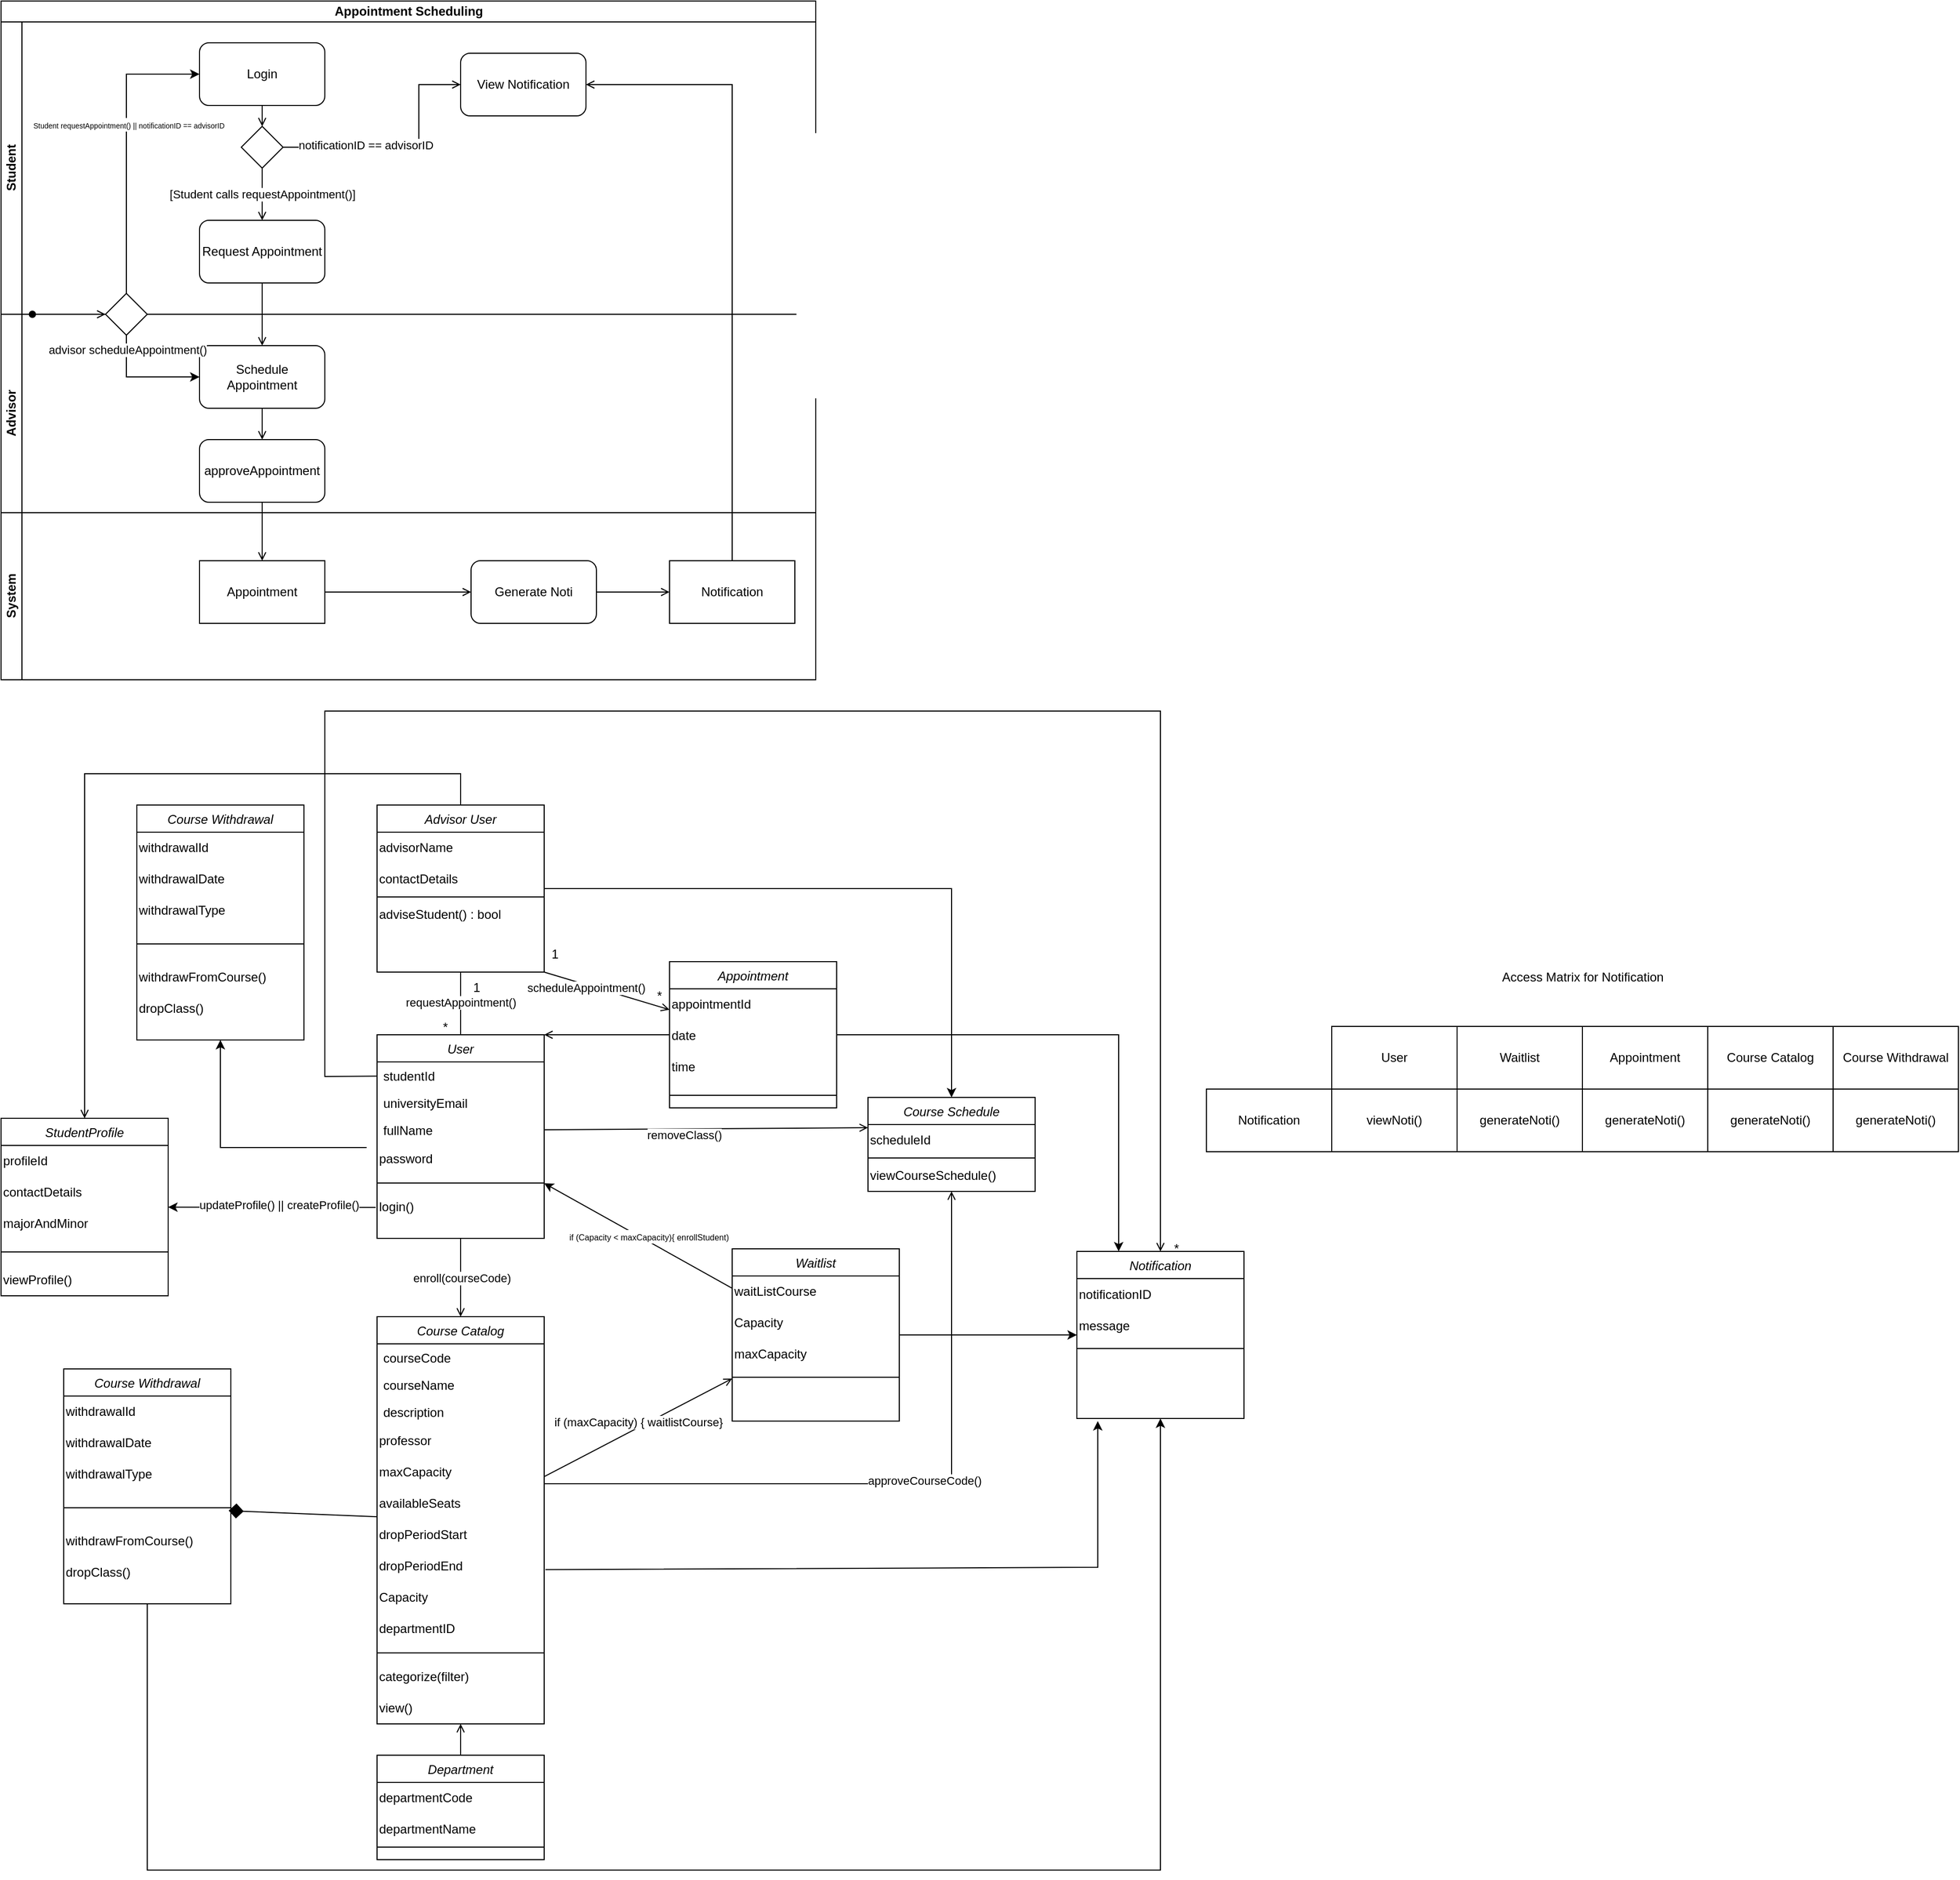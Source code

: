 <mxfile version="22.0.3" type="github">
  <diagram id="C5RBs43oDa-KdzZeNtuy" name="Page-1">
    <mxGraphModel dx="2867" dy="2531" grid="1" gridSize="10" guides="1" tooltips="1" connect="1" arrows="1" fold="1" page="1" pageScale="1" pageWidth="827" pageHeight="1169" math="0" shadow="0">
      <root>
        <mxCell id="WIyWlLk6GJQsqaUBKTNV-0" />
        <mxCell id="WIyWlLk6GJQsqaUBKTNV-1" parent="WIyWlLk6GJQsqaUBKTNV-0" />
        <mxCell id="_iBIzwe4cGZ4-WOvdbni-287" value="Notification" style="whiteSpace=wrap;html=1;" vertex="1" parent="WIyWlLk6GJQsqaUBKTNV-1">
          <mxGeometry x="414" y="-78" width="120" height="60" as="geometry" />
        </mxCell>
        <mxCell id="_iBIzwe4cGZ4-WOvdbni-288" value="User" style="whiteSpace=wrap;html=1;" vertex="1" parent="WIyWlLk6GJQsqaUBKTNV-1">
          <mxGeometry x="534" y="-138" width="120" height="60" as="geometry" />
        </mxCell>
        <mxCell id="_iBIzwe4cGZ4-WOvdbni-292" value="viewNoti()" style="whiteSpace=wrap;html=1;" vertex="1" parent="WIyWlLk6GJQsqaUBKTNV-1">
          <mxGeometry x="534" y="-78" width="120" height="60" as="geometry" />
        </mxCell>
        <mxCell id="_iBIzwe4cGZ4-WOvdbni-293" value="Waitlist" style="whiteSpace=wrap;html=1;" vertex="1" parent="WIyWlLk6GJQsqaUBKTNV-1">
          <mxGeometry x="654" y="-138" width="120" height="60" as="geometry" />
        </mxCell>
        <mxCell id="_iBIzwe4cGZ4-WOvdbni-294" value="generateNoti()" style="whiteSpace=wrap;html=1;" vertex="1" parent="WIyWlLk6GJQsqaUBKTNV-1">
          <mxGeometry x="654" y="-78" width="120" height="60" as="geometry" />
        </mxCell>
        <mxCell id="_iBIzwe4cGZ4-WOvdbni-295" value="Appointment" style="whiteSpace=wrap;html=1;" vertex="1" parent="WIyWlLk6GJQsqaUBKTNV-1">
          <mxGeometry x="774" y="-138" width="120" height="60" as="geometry" />
        </mxCell>
        <mxCell id="_iBIzwe4cGZ4-WOvdbni-296" value="generateNoti()" style="whiteSpace=wrap;html=1;" vertex="1" parent="WIyWlLk6GJQsqaUBKTNV-1">
          <mxGeometry x="774" y="-78" width="120" height="60" as="geometry" />
        </mxCell>
        <mxCell id="_iBIzwe4cGZ4-WOvdbni-297" value="Course Catalog" style="whiteSpace=wrap;html=1;" vertex="1" parent="WIyWlLk6GJQsqaUBKTNV-1">
          <mxGeometry x="894" y="-138" width="120" height="60" as="geometry" />
        </mxCell>
        <mxCell id="_iBIzwe4cGZ4-WOvdbni-298" value="generateNoti()" style="whiteSpace=wrap;html=1;" vertex="1" parent="WIyWlLk6GJQsqaUBKTNV-1">
          <mxGeometry x="894" y="-78" width="120" height="60" as="geometry" />
        </mxCell>
        <mxCell id="_iBIzwe4cGZ4-WOvdbni-305" value="Course Withdrawal" style="whiteSpace=wrap;html=1;" vertex="1" parent="WIyWlLk6GJQsqaUBKTNV-1">
          <mxGeometry x="1014" y="-138" width="120" height="60" as="geometry" />
        </mxCell>
        <mxCell id="_iBIzwe4cGZ4-WOvdbni-306" value="generateNoti()" style="whiteSpace=wrap;html=1;" vertex="1" parent="WIyWlLk6GJQsqaUBKTNV-1">
          <mxGeometry x="1014" y="-78" width="120" height="60" as="geometry" />
        </mxCell>
        <mxCell id="_iBIzwe4cGZ4-WOvdbni-309" value="Access Matrix for Notification" style="text;html=1;align=center;verticalAlign=middle;resizable=0;points=[];autosize=1;strokeColor=none;fillColor=none;" vertex="1" parent="WIyWlLk6GJQsqaUBKTNV-1">
          <mxGeometry x="684" y="-200" width="180" height="30" as="geometry" />
        </mxCell>
        <mxCell id="_iBIzwe4cGZ4-WOvdbni-310" value="Appointment Scheduling" style="swimlane;childLayout=stackLayout;resizeParent=1;resizeParentMax=0;horizontal=1;startSize=20;horizontalStack=0;html=1;" vertex="1" parent="WIyWlLk6GJQsqaUBKTNV-1">
          <mxGeometry x="-740" y="-1120" width="780" height="650" as="geometry" />
        </mxCell>
        <mxCell id="_iBIzwe4cGZ4-WOvdbni-322" value="" style="endArrow=open;html=1;rounded=0;endFill=0;" edge="1" parent="_iBIzwe4cGZ4-WOvdbni-310" source="_iBIzwe4cGZ4-WOvdbni-315" target="_iBIzwe4cGZ4-WOvdbni-321">
          <mxGeometry width="50" height="50" relative="1" as="geometry">
            <mxPoint x="250" y="250" as="sourcePoint" />
            <mxPoint x="370" y="90" as="targetPoint" />
          </mxGeometry>
        </mxCell>
        <mxCell id="_iBIzwe4cGZ4-WOvdbni-330" value="" style="endArrow=open;html=1;rounded=0;endFill=0;" edge="1" parent="_iBIzwe4cGZ4-WOvdbni-310" source="_iBIzwe4cGZ4-WOvdbni-328" target="_iBIzwe4cGZ4-WOvdbni-329">
          <mxGeometry width="50" height="50" relative="1" as="geometry">
            <mxPoint x="340" y="110" as="sourcePoint" />
            <mxPoint x="700" y="70" as="targetPoint" />
            <Array as="points">
              <mxPoint x="700" y="80" />
            </Array>
          </mxGeometry>
        </mxCell>
        <mxCell id="_iBIzwe4cGZ4-WOvdbni-311" value="Student" style="swimlane;startSize=20;horizontal=0;html=1;" vertex="1" parent="_iBIzwe4cGZ4-WOvdbni-310">
          <mxGeometry y="20" width="780" height="280" as="geometry" />
        </mxCell>
        <mxCell id="_iBIzwe4cGZ4-WOvdbni-315" value="Request Appointment" style="rounded=1;whiteSpace=wrap;html=1;" vertex="1" parent="_iBIzwe4cGZ4-WOvdbni-311">
          <mxGeometry x="190" y="190" width="120" height="60" as="geometry" />
        </mxCell>
        <mxCell id="_iBIzwe4cGZ4-WOvdbni-320" value="Login" style="rounded=1;whiteSpace=wrap;html=1;" vertex="1" parent="_iBIzwe4cGZ4-WOvdbni-311">
          <mxGeometry x="190" y="20" width="120" height="60" as="geometry" />
        </mxCell>
        <mxCell id="_iBIzwe4cGZ4-WOvdbni-318" value="" style="endArrow=open;html=1;rounded=0;endFill=0;" edge="1" parent="_iBIzwe4cGZ4-WOvdbni-311" source="_iBIzwe4cGZ4-WOvdbni-320">
          <mxGeometry width="50" height="50" relative="1" as="geometry">
            <mxPoint x="540" y="340" as="sourcePoint" />
            <mxPoint x="250" y="100" as="targetPoint" />
          </mxGeometry>
        </mxCell>
        <mxCell id="_iBIzwe4cGZ4-WOvdbni-329" value="View Notification" style="rounded=1;whiteSpace=wrap;html=1;" vertex="1" parent="_iBIzwe4cGZ4-WOvdbni-311">
          <mxGeometry x="440" y="30" width="120" height="60" as="geometry" />
        </mxCell>
        <mxCell id="_iBIzwe4cGZ4-WOvdbni-332" value="" style="rhombus;whiteSpace=wrap;html=1;" vertex="1" parent="_iBIzwe4cGZ4-WOvdbni-311">
          <mxGeometry x="230" y="100" width="40" height="40" as="geometry" />
        </mxCell>
        <mxCell id="_iBIzwe4cGZ4-WOvdbni-333" value="[Student calls requestAppointment()]" style="endArrow=open;html=1;rounded=0;exitX=0.5;exitY=1;exitDx=0;exitDy=0;endFill=0;" edge="1" parent="_iBIzwe4cGZ4-WOvdbni-311" source="_iBIzwe4cGZ4-WOvdbni-332" target="_iBIzwe4cGZ4-WOvdbni-315">
          <mxGeometry width="50" height="50" relative="1" as="geometry">
            <mxPoint x="350" y="100" as="sourcePoint" />
            <mxPoint x="400" y="100" as="targetPoint" />
            <mxPoint as="offset" />
          </mxGeometry>
        </mxCell>
        <mxCell id="_iBIzwe4cGZ4-WOvdbni-334" value="" style="endArrow=open;html=1;rounded=0;exitX=1;exitY=0.5;exitDx=0;exitDy=0;endFill=0;" edge="1" parent="_iBIzwe4cGZ4-WOvdbni-311" source="_iBIzwe4cGZ4-WOvdbni-332" target="_iBIzwe4cGZ4-WOvdbni-329">
          <mxGeometry width="50" height="50" relative="1" as="geometry">
            <mxPoint x="360" y="110" as="sourcePoint" />
            <mxPoint x="400" y="50" as="targetPoint" />
            <Array as="points">
              <mxPoint x="400" y="120" />
              <mxPoint x="400" y="60" />
            </Array>
          </mxGeometry>
        </mxCell>
        <mxCell id="_iBIzwe4cGZ4-WOvdbni-335" value="notificationID == advisorID" style="edgeLabel;html=1;align=center;verticalAlign=middle;resizable=0;points=[];" vertex="1" connectable="0" parent="_iBIzwe4cGZ4-WOvdbni-334">
          <mxGeometry x="-0.315" y="2" relative="1" as="geometry">
            <mxPoint as="offset" />
          </mxGeometry>
        </mxCell>
        <mxCell id="_iBIzwe4cGZ4-WOvdbni-312" value="Advisor" style="swimlane;startSize=20;horizontal=0;html=1;" vertex="1" parent="_iBIzwe4cGZ4-WOvdbni-310">
          <mxGeometry y="300" width="780" height="190" as="geometry" />
        </mxCell>
        <mxCell id="_iBIzwe4cGZ4-WOvdbni-321" value="Schedule Appointment" style="rounded=1;whiteSpace=wrap;html=1;" vertex="1" parent="_iBIzwe4cGZ4-WOvdbni-312">
          <mxGeometry x="190" y="30" width="120" height="60" as="geometry" />
        </mxCell>
        <mxCell id="_iBIzwe4cGZ4-WOvdbni-314" value="" style="endArrow=open;html=1;rounded=0;startArrow=oval;startFill=1;endFill=0;" edge="1" parent="_iBIzwe4cGZ4-WOvdbni-312">
          <mxGeometry width="50" height="50" relative="1" as="geometry">
            <mxPoint x="30" as="sourcePoint" />
            <mxPoint x="100" as="targetPoint" />
          </mxGeometry>
        </mxCell>
        <mxCell id="_iBIzwe4cGZ4-WOvdbni-452" value="" style="rhombus;whiteSpace=wrap;html=1;" vertex="1" parent="_iBIzwe4cGZ4-WOvdbni-312">
          <mxGeometry x="100" y="-20" width="40" height="40" as="geometry" />
        </mxCell>
        <mxCell id="_iBIzwe4cGZ4-WOvdbni-455" value="" style="endArrow=classic;html=1;rounded=0;exitX=0.5;exitY=1;exitDx=0;exitDy=0;" edge="1" parent="_iBIzwe4cGZ4-WOvdbni-312" source="_iBIzwe4cGZ4-WOvdbni-452" target="_iBIzwe4cGZ4-WOvdbni-321">
          <mxGeometry width="50" height="50" relative="1" as="geometry">
            <mxPoint x="450" y="-10" as="sourcePoint" />
            <mxPoint x="150" y="70" as="targetPoint" />
            <Array as="points">
              <mxPoint x="120" y="60" />
            </Array>
          </mxGeometry>
        </mxCell>
        <mxCell id="_iBIzwe4cGZ4-WOvdbni-456" value="advisor scheduleAppointment()" style="edgeLabel;html=1;align=center;verticalAlign=middle;resizable=0;points=[];" vertex="1" connectable="0" parent="_iBIzwe4cGZ4-WOvdbni-455">
          <mxGeometry x="-0.742" y="1" relative="1" as="geometry">
            <mxPoint as="offset" />
          </mxGeometry>
        </mxCell>
        <mxCell id="_iBIzwe4cGZ4-WOvdbni-459" value="approveAppointment" style="rounded=1;whiteSpace=wrap;html=1;" vertex="1" parent="_iBIzwe4cGZ4-WOvdbni-312">
          <mxGeometry x="190" y="120" width="120" height="60" as="geometry" />
        </mxCell>
        <mxCell id="_iBIzwe4cGZ4-WOvdbni-323" value="" style="endArrow=open;html=1;rounded=0;endFill=0;" edge="1" parent="_iBIzwe4cGZ4-WOvdbni-312" source="_iBIzwe4cGZ4-WOvdbni-321" target="_iBIzwe4cGZ4-WOvdbni-459">
          <mxGeometry width="50" height="50" relative="1" as="geometry">
            <mxPoint x="340" y="80" as="sourcePoint" />
            <mxPoint x="250" y="120" as="targetPoint" />
          </mxGeometry>
        </mxCell>
        <mxCell id="_iBIzwe4cGZ4-WOvdbni-313" value="System" style="swimlane;startSize=20;horizontal=0;html=1;" vertex="1" parent="_iBIzwe4cGZ4-WOvdbni-310">
          <mxGeometry y="490" width="780" height="160" as="geometry" />
        </mxCell>
        <mxCell id="_iBIzwe4cGZ4-WOvdbni-324" value="Appointment" style="rounded=0;whiteSpace=wrap;html=1;" vertex="1" parent="_iBIzwe4cGZ4-WOvdbni-313">
          <mxGeometry x="190" y="46" width="120" height="60" as="geometry" />
        </mxCell>
        <mxCell id="_iBIzwe4cGZ4-WOvdbni-326" value="Generate Noti" style="rounded=1;whiteSpace=wrap;html=1;" vertex="1" parent="_iBIzwe4cGZ4-WOvdbni-313">
          <mxGeometry x="450" y="46" width="120" height="60" as="geometry" />
        </mxCell>
        <mxCell id="_iBIzwe4cGZ4-WOvdbni-328" value="Notification" style="whiteSpace=wrap;html=1;" vertex="1" parent="_iBIzwe4cGZ4-WOvdbni-313">
          <mxGeometry x="640" y="46" width="120" height="60" as="geometry" />
        </mxCell>
        <mxCell id="_iBIzwe4cGZ4-WOvdbni-325" value="" style="endArrow=open;html=1;rounded=0;exitX=1;exitY=0.5;exitDx=0;exitDy=0;endFill=0;entryX=0;entryY=0.5;entryDx=0;entryDy=0;" edge="1" parent="_iBIzwe4cGZ4-WOvdbni-313" source="_iBIzwe4cGZ4-WOvdbni-324" target="_iBIzwe4cGZ4-WOvdbni-326">
          <mxGeometry width="50" height="50" relative="1" as="geometry">
            <mxPoint x="580" y="-44" as="sourcePoint" />
            <mxPoint x="450" y="56" as="targetPoint" />
          </mxGeometry>
        </mxCell>
        <mxCell id="_iBIzwe4cGZ4-WOvdbni-327" value="" style="endArrow=open;html=1;rounded=0;exitX=1;exitY=0.5;exitDx=0;exitDy=0;endFill=0;entryX=0;entryY=0.5;entryDx=0;entryDy=0;" edge="1" parent="_iBIzwe4cGZ4-WOvdbni-313" source="_iBIzwe4cGZ4-WOvdbni-326" target="_iBIzwe4cGZ4-WOvdbni-328">
          <mxGeometry width="50" height="50" relative="1" as="geometry">
            <mxPoint x="580" y="36" as="sourcePoint" />
            <mxPoint x="640" y="56" as="targetPoint" />
          </mxGeometry>
        </mxCell>
        <mxCell id="_iBIzwe4cGZ4-WOvdbni-453" value="" style="endArrow=classic;html=1;rounded=0;exitX=0.5;exitY=0;exitDx=0;exitDy=0;" edge="1" parent="_iBIzwe4cGZ4-WOvdbni-310" source="_iBIzwe4cGZ4-WOvdbni-452" target="_iBIzwe4cGZ4-WOvdbni-320">
          <mxGeometry width="50" height="50" relative="1" as="geometry">
            <mxPoint x="450" y="300" as="sourcePoint" />
            <mxPoint x="120" y="60" as="targetPoint" />
            <Array as="points">
              <mxPoint x="120" y="70" />
            </Array>
          </mxGeometry>
        </mxCell>
        <mxCell id="_iBIzwe4cGZ4-WOvdbni-454" value="&lt;font style=&quot;font-size: 7px;&quot;&gt;Student requestAppointment() || notificationID == advisorID&lt;/font&gt;" style="edgeLabel;html=1;align=center;verticalAlign=middle;resizable=0;points=[];" vertex="1" connectable="0" parent="_iBIzwe4cGZ4-WOvdbni-453">
          <mxGeometry x="0.161" y="-2" relative="1" as="geometry">
            <mxPoint as="offset" />
          </mxGeometry>
        </mxCell>
        <mxCell id="_iBIzwe4cGZ4-WOvdbni-461" value="" style="endArrow=open;html=1;rounded=0;endFill=0;" edge="1" parent="_iBIzwe4cGZ4-WOvdbni-310" source="_iBIzwe4cGZ4-WOvdbni-459" target="_iBIzwe4cGZ4-WOvdbni-324">
          <mxGeometry width="50" height="50" relative="1" as="geometry">
            <mxPoint x="249.5" y="490" as="sourcePoint" />
            <mxPoint x="249.5" y="550" as="targetPoint" />
          </mxGeometry>
        </mxCell>
        <mxCell id="_iBIzwe4cGZ4-WOvdbni-337" value="User" style="swimlane;fontStyle=2;align=center;verticalAlign=top;childLayout=stackLayout;horizontal=1;startSize=26;horizontalStack=0;resizeParent=1;resizeLast=0;collapsible=1;marginBottom=0;rounded=0;shadow=0;strokeWidth=1;" vertex="1" parent="WIyWlLk6GJQsqaUBKTNV-1">
          <mxGeometry x="-380" y="-130" width="160" height="195" as="geometry">
            <mxRectangle x="230" y="140" width="160" height="26" as="alternateBounds" />
          </mxGeometry>
        </mxCell>
        <mxCell id="_iBIzwe4cGZ4-WOvdbni-338" value="studentId" style="text;align=left;verticalAlign=top;spacingLeft=4;spacingRight=4;overflow=hidden;rotatable=0;points=[[0,0.5],[1,0.5]];portConstraint=eastwest;" vertex="1" parent="_iBIzwe4cGZ4-WOvdbni-337">
          <mxGeometry y="26" width="160" height="26" as="geometry" />
        </mxCell>
        <mxCell id="_iBIzwe4cGZ4-WOvdbni-339" value="universityEmail" style="text;align=left;verticalAlign=top;spacingLeft=4;spacingRight=4;overflow=hidden;rotatable=0;points=[[0,0.5],[1,0.5]];portConstraint=eastwest;rounded=0;shadow=0;html=0;" vertex="1" parent="_iBIzwe4cGZ4-WOvdbni-337">
          <mxGeometry y="52" width="160" height="26" as="geometry" />
        </mxCell>
        <mxCell id="_iBIzwe4cGZ4-WOvdbni-340" value="fullName" style="text;align=left;verticalAlign=top;spacingLeft=4;spacingRight=4;overflow=hidden;rotatable=0;points=[[0,0.5],[1,0.5]];portConstraint=eastwest;rounded=0;shadow=0;html=0;" vertex="1" parent="_iBIzwe4cGZ4-WOvdbni-337">
          <mxGeometry y="78" width="160" height="26" as="geometry" />
        </mxCell>
        <mxCell id="_iBIzwe4cGZ4-WOvdbni-341" value="password" style="text;html=1;align=left;verticalAlign=middle;resizable=0;points=[];autosize=1;strokeColor=none;fillColor=none;" vertex="1" parent="_iBIzwe4cGZ4-WOvdbni-337">
          <mxGeometry y="104" width="160" height="30" as="geometry" />
        </mxCell>
        <mxCell id="_iBIzwe4cGZ4-WOvdbni-342" value="" style="line;html=1;strokeWidth=1;align=left;verticalAlign=middle;spacingTop=-1;spacingLeft=3;spacingRight=3;rotatable=0;labelPosition=right;points=[];portConstraint=eastwest;" vertex="1" parent="_iBIzwe4cGZ4-WOvdbni-337">
          <mxGeometry y="134" width="160" height="16" as="geometry" />
        </mxCell>
        <mxCell id="_iBIzwe4cGZ4-WOvdbni-343" value="login()" style="text;html=1;align=left;verticalAlign=middle;resizable=0;points=[];autosize=1;strokeColor=none;fillColor=none;" vertex="1" parent="_iBIzwe4cGZ4-WOvdbni-337">
          <mxGeometry y="150" width="160" height="30" as="geometry" />
        </mxCell>
        <mxCell id="_iBIzwe4cGZ4-WOvdbni-344" value="Advisor User" style="swimlane;fontStyle=2;align=center;verticalAlign=top;childLayout=stackLayout;horizontal=1;startSize=26;horizontalStack=0;resizeParent=1;resizeLast=0;collapsible=1;marginBottom=0;rounded=0;shadow=0;strokeWidth=1;" vertex="1" parent="WIyWlLk6GJQsqaUBKTNV-1">
          <mxGeometry x="-380" y="-350" width="160" height="160" as="geometry">
            <mxRectangle x="230" y="140" width="160" height="26" as="alternateBounds" />
          </mxGeometry>
        </mxCell>
        <mxCell id="_iBIzwe4cGZ4-WOvdbni-345" value="advisorName" style="text;html=1;align=left;verticalAlign=middle;resizable=0;points=[];autosize=1;strokeColor=none;fillColor=none;" vertex="1" parent="_iBIzwe4cGZ4-WOvdbni-344">
          <mxGeometry y="26" width="160" height="30" as="geometry" />
        </mxCell>
        <mxCell id="_iBIzwe4cGZ4-WOvdbni-346" value="contactDetails" style="text;html=1;align=left;verticalAlign=middle;resizable=0;points=[];autosize=1;strokeColor=none;fillColor=none;" vertex="1" parent="_iBIzwe4cGZ4-WOvdbni-344">
          <mxGeometry y="56" width="160" height="30" as="geometry" />
        </mxCell>
        <mxCell id="_iBIzwe4cGZ4-WOvdbni-347" value="" style="line;html=1;strokeWidth=1;align=left;verticalAlign=middle;spacingTop=-1;spacingLeft=3;spacingRight=3;rotatable=0;labelPosition=right;points=[];portConstraint=eastwest;" vertex="1" parent="_iBIzwe4cGZ4-WOvdbni-344">
          <mxGeometry y="86" width="160" height="4" as="geometry" />
        </mxCell>
        <mxCell id="_iBIzwe4cGZ4-WOvdbni-348" value="adviseStudent() : bool" style="text;html=1;align=left;verticalAlign=middle;resizable=0;points=[];autosize=1;strokeColor=none;fillColor=none;" vertex="1" parent="_iBIzwe4cGZ4-WOvdbni-344">
          <mxGeometry y="90" width="160" height="30" as="geometry" />
        </mxCell>
        <mxCell id="_iBIzwe4cGZ4-WOvdbni-349" value="" style="endArrow=none;html=1;rounded=0;endFill=0;" edge="1" parent="WIyWlLk6GJQsqaUBKTNV-1" source="_iBIzwe4cGZ4-WOvdbni-337" target="_iBIzwe4cGZ4-WOvdbni-344">
          <mxGeometry width="50" height="50" relative="1" as="geometry">
            <mxPoint x="-330" y="-140" as="sourcePoint" />
            <mxPoint x="-300.83" y="-210" as="targetPoint" />
          </mxGeometry>
        </mxCell>
        <mxCell id="_iBIzwe4cGZ4-WOvdbni-350" value="requestAppointment()" style="edgeLabel;html=1;align=center;verticalAlign=middle;resizable=0;points=[];" vertex="1" connectable="0" parent="_iBIzwe4cGZ4-WOvdbni-349">
          <mxGeometry x="0.041" relative="1" as="geometry">
            <mxPoint as="offset" />
          </mxGeometry>
        </mxCell>
        <mxCell id="_iBIzwe4cGZ4-WOvdbni-351" value="1" style="text;html=1;align=center;verticalAlign=middle;resizable=0;points=[];autosize=1;strokeColor=none;fillColor=none;" vertex="1" parent="WIyWlLk6GJQsqaUBKTNV-1">
          <mxGeometry x="-300" y="-190" width="30" height="30" as="geometry" />
        </mxCell>
        <mxCell id="_iBIzwe4cGZ4-WOvdbni-352" value="Course Schedule" style="swimlane;fontStyle=2;align=center;verticalAlign=top;childLayout=stackLayout;horizontal=1;startSize=26;horizontalStack=0;resizeParent=1;resizeLast=0;collapsible=1;marginBottom=0;rounded=0;shadow=0;strokeWidth=1;" vertex="1" parent="WIyWlLk6GJQsqaUBKTNV-1">
          <mxGeometry x="90" y="-70" width="160" height="90" as="geometry">
            <mxRectangle x="230" y="140" width="160" height="26" as="alternateBounds" />
          </mxGeometry>
        </mxCell>
        <mxCell id="_iBIzwe4cGZ4-WOvdbni-353" value="scheduleId" style="text;html=1;align=left;verticalAlign=middle;resizable=0;points=[];autosize=1;strokeColor=none;fillColor=none;" vertex="1" parent="_iBIzwe4cGZ4-WOvdbni-352">
          <mxGeometry y="26" width="160" height="30" as="geometry" />
        </mxCell>
        <mxCell id="_iBIzwe4cGZ4-WOvdbni-354" value="" style="line;html=1;strokeWidth=1;align=left;verticalAlign=middle;spacingTop=-1;spacingLeft=3;spacingRight=3;rotatable=0;labelPosition=right;points=[];portConstraint=eastwest;" vertex="1" parent="_iBIzwe4cGZ4-WOvdbni-352">
          <mxGeometry y="56" width="160" height="4" as="geometry" />
        </mxCell>
        <mxCell id="_iBIzwe4cGZ4-WOvdbni-355" value="viewCourseSchedule()" style="text;html=1;align=left;verticalAlign=middle;resizable=0;points=[];autosize=1;strokeColor=none;fillColor=none;" vertex="1" parent="_iBIzwe4cGZ4-WOvdbni-352">
          <mxGeometry y="60" width="160" height="30" as="geometry" />
        </mxCell>
        <mxCell id="_iBIzwe4cGZ4-WOvdbni-356" value="" style="endArrow=open;html=1;rounded=0;endFill=0;exitX=1;exitY=0.5;exitDx=0;exitDy=0;" edge="1" parent="WIyWlLk6GJQsqaUBKTNV-1" source="_iBIzwe4cGZ4-WOvdbni-340">
          <mxGeometry width="50" height="50" relative="1" as="geometry">
            <mxPoint x="40" y="-17" as="sourcePoint" />
            <mxPoint x="90" y="-41" as="targetPoint" />
            <Array as="points" />
          </mxGeometry>
        </mxCell>
        <mxCell id="_iBIzwe4cGZ4-WOvdbni-357" value="removeClass()" style="edgeLabel;html=1;align=center;verticalAlign=middle;resizable=0;points=[];" vertex="1" connectable="0" parent="_iBIzwe4cGZ4-WOvdbni-356">
          <mxGeometry x="-0.137" y="-6" relative="1" as="geometry">
            <mxPoint as="offset" />
          </mxGeometry>
        </mxCell>
        <mxCell id="_iBIzwe4cGZ4-WOvdbni-359" value="" style="endArrow=classic;html=1;rounded=0;" edge="1" parent="WIyWlLk6GJQsqaUBKTNV-1" source="_iBIzwe4cGZ4-WOvdbni-344" target="_iBIzwe4cGZ4-WOvdbni-352">
          <mxGeometry width="50" height="50" relative="1" as="geometry">
            <mxPoint x="-170" y="-251.818" as="sourcePoint" />
            <mxPoint x="-30" y="-200" as="targetPoint" />
            <Array as="points">
              <mxPoint x="170" y="-270" />
            </Array>
          </mxGeometry>
        </mxCell>
        <mxCell id="_iBIzwe4cGZ4-WOvdbni-360" value="Course Catalog" style="swimlane;fontStyle=2;align=center;verticalAlign=top;childLayout=stackLayout;horizontal=1;startSize=26;horizontalStack=0;resizeParent=1;resizeLast=0;collapsible=1;marginBottom=0;rounded=0;shadow=0;strokeWidth=1;" vertex="1" parent="WIyWlLk6GJQsqaUBKTNV-1">
          <mxGeometry x="-380" y="140" width="160" height="390" as="geometry">
            <mxRectangle x="230" y="140" width="160" height="26" as="alternateBounds" />
          </mxGeometry>
        </mxCell>
        <mxCell id="_iBIzwe4cGZ4-WOvdbni-361" value="courseCode" style="text;align=left;verticalAlign=top;spacingLeft=4;spacingRight=4;overflow=hidden;rotatable=0;points=[[0,0.5],[1,0.5]];portConstraint=eastwest;" vertex="1" parent="_iBIzwe4cGZ4-WOvdbni-360">
          <mxGeometry y="26" width="160" height="26" as="geometry" />
        </mxCell>
        <mxCell id="_iBIzwe4cGZ4-WOvdbni-362" value="courseName" style="text;align=left;verticalAlign=top;spacingLeft=4;spacingRight=4;overflow=hidden;rotatable=0;points=[[0,0.5],[1,0.5]];portConstraint=eastwest;rounded=0;shadow=0;html=0;" vertex="1" parent="_iBIzwe4cGZ4-WOvdbni-360">
          <mxGeometry y="52" width="160" height="26" as="geometry" />
        </mxCell>
        <mxCell id="_iBIzwe4cGZ4-WOvdbni-363" value="description" style="text;align=left;verticalAlign=top;spacingLeft=4;spacingRight=4;overflow=hidden;rotatable=0;points=[[0,0.5],[1,0.5]];portConstraint=eastwest;rounded=0;shadow=0;html=0;" vertex="1" parent="_iBIzwe4cGZ4-WOvdbni-360">
          <mxGeometry y="78" width="160" height="26" as="geometry" />
        </mxCell>
        <mxCell id="_iBIzwe4cGZ4-WOvdbni-364" value="professor" style="text;html=1;align=left;verticalAlign=middle;resizable=0;points=[];autosize=1;strokeColor=none;fillColor=none;" vertex="1" parent="_iBIzwe4cGZ4-WOvdbni-360">
          <mxGeometry y="104" width="160" height="30" as="geometry" />
        </mxCell>
        <mxCell id="_iBIzwe4cGZ4-WOvdbni-365" value="maxCapacity" style="text;html=1;align=left;verticalAlign=middle;resizable=0;points=[];autosize=1;strokeColor=none;fillColor=none;" vertex="1" parent="_iBIzwe4cGZ4-WOvdbni-360">
          <mxGeometry y="134" width="160" height="30" as="geometry" />
        </mxCell>
        <mxCell id="_iBIzwe4cGZ4-WOvdbni-366" value="availableSeats" style="text;html=1;align=left;verticalAlign=middle;resizable=0;points=[];autosize=1;strokeColor=none;fillColor=none;" vertex="1" parent="_iBIzwe4cGZ4-WOvdbni-360">
          <mxGeometry y="164" width="160" height="30" as="geometry" />
        </mxCell>
        <mxCell id="_iBIzwe4cGZ4-WOvdbni-367" value="dropPeriodStart" style="text;html=1;align=left;verticalAlign=middle;resizable=0;points=[];autosize=1;strokeColor=none;fillColor=none;" vertex="1" parent="_iBIzwe4cGZ4-WOvdbni-360">
          <mxGeometry y="194" width="160" height="30" as="geometry" />
        </mxCell>
        <mxCell id="_iBIzwe4cGZ4-WOvdbni-368" value="dropPeriodEnd" style="text;html=1;align=left;verticalAlign=middle;resizable=0;points=[];autosize=1;strokeColor=none;fillColor=none;" vertex="1" parent="_iBIzwe4cGZ4-WOvdbni-360">
          <mxGeometry y="224" width="160" height="30" as="geometry" />
        </mxCell>
        <mxCell id="_iBIzwe4cGZ4-WOvdbni-369" value="Capacity" style="text;html=1;align=left;verticalAlign=middle;resizable=0;points=[];autosize=1;strokeColor=none;fillColor=none;" vertex="1" parent="_iBIzwe4cGZ4-WOvdbni-360">
          <mxGeometry y="254" width="160" height="30" as="geometry" />
        </mxCell>
        <mxCell id="_iBIzwe4cGZ4-WOvdbni-451" value="departmentID" style="text;html=1;align=left;verticalAlign=middle;resizable=0;points=[];autosize=1;strokeColor=none;fillColor=none;" vertex="1" parent="_iBIzwe4cGZ4-WOvdbni-360">
          <mxGeometry y="284" width="160" height="30" as="geometry" />
        </mxCell>
        <mxCell id="_iBIzwe4cGZ4-WOvdbni-370" value="" style="line;html=1;strokeWidth=1;align=left;verticalAlign=middle;spacingTop=-1;spacingLeft=3;spacingRight=3;rotatable=0;labelPosition=right;points=[];portConstraint=eastwest;" vertex="1" parent="_iBIzwe4cGZ4-WOvdbni-360">
          <mxGeometry y="314" width="160" height="16" as="geometry" />
        </mxCell>
        <mxCell id="_iBIzwe4cGZ4-WOvdbni-371" value="categorize(filter)" style="text;html=1;align=left;verticalAlign=middle;resizable=0;points=[];autosize=1;strokeColor=none;fillColor=none;" vertex="1" parent="_iBIzwe4cGZ4-WOvdbni-360">
          <mxGeometry y="330" width="160" height="30" as="geometry" />
        </mxCell>
        <mxCell id="_iBIzwe4cGZ4-WOvdbni-462" value="view()" style="text;html=1;align=left;verticalAlign=middle;resizable=0;points=[];autosize=1;strokeColor=none;fillColor=none;" vertex="1" parent="_iBIzwe4cGZ4-WOvdbni-360">
          <mxGeometry y="360" width="160" height="30" as="geometry" />
        </mxCell>
        <mxCell id="_iBIzwe4cGZ4-WOvdbni-372" value="" style="endArrow=open;html=1;rounded=0;endFill=0;" edge="1" parent="WIyWlLk6GJQsqaUBKTNV-1" source="_iBIzwe4cGZ4-WOvdbni-337" target="_iBIzwe4cGZ4-WOvdbni-360">
          <mxGeometry width="50" height="50" relative="1" as="geometry">
            <mxPoint x="-640" y="10" as="sourcePoint" />
            <mxPoint x="-390" y="45" as="targetPoint" />
          </mxGeometry>
        </mxCell>
        <mxCell id="_iBIzwe4cGZ4-WOvdbni-373" value="enroll(courseCode)" style="edgeLabel;html=1;align=center;verticalAlign=middle;resizable=0;points=[];" vertex="1" connectable="0" parent="_iBIzwe4cGZ4-WOvdbni-372">
          <mxGeometry x="0.016" y="1" relative="1" as="geometry">
            <mxPoint as="offset" />
          </mxGeometry>
        </mxCell>
        <mxCell id="_iBIzwe4cGZ4-WOvdbni-378" value="" style="endArrow=open;html=1;rounded=0;endFill=0;" edge="1" parent="WIyWlLk6GJQsqaUBKTNV-1" target="_iBIzwe4cGZ4-WOvdbni-352">
          <mxGeometry width="50" height="50" relative="1" as="geometry">
            <mxPoint x="-220" y="300" as="sourcePoint" />
            <mxPoint x="-110" y="160" as="targetPoint" />
            <Array as="points">
              <mxPoint x="170" y="300" />
            </Array>
          </mxGeometry>
        </mxCell>
        <mxCell id="_iBIzwe4cGZ4-WOvdbni-379" value="approveCourseCode()" style="edgeLabel;html=1;align=center;verticalAlign=middle;resizable=0;points=[];" vertex="1" connectable="0" parent="_iBIzwe4cGZ4-WOvdbni-378">
          <mxGeometry x="0.083" y="3" relative="1" as="geometry">
            <mxPoint x="1" as="offset" />
          </mxGeometry>
        </mxCell>
        <mxCell id="_iBIzwe4cGZ4-WOvdbni-380" value="Course Withdrawal" style="swimlane;fontStyle=2;align=center;verticalAlign=top;childLayout=stackLayout;horizontal=1;startSize=26;horizontalStack=0;resizeParent=1;resizeLast=0;collapsible=1;marginBottom=0;rounded=0;shadow=0;strokeWidth=1;" vertex="1" parent="WIyWlLk6GJQsqaUBKTNV-1">
          <mxGeometry x="-610" y="-350" width="160" height="225" as="geometry">
            <mxRectangle x="230" y="140" width="160" height="26" as="alternateBounds" />
          </mxGeometry>
        </mxCell>
        <mxCell id="_iBIzwe4cGZ4-WOvdbni-381" value="withdrawalId" style="text;html=1;align=left;verticalAlign=middle;resizable=0;points=[];autosize=1;strokeColor=none;fillColor=none;" vertex="1" parent="_iBIzwe4cGZ4-WOvdbni-380">
          <mxGeometry y="26" width="160" height="30" as="geometry" />
        </mxCell>
        <mxCell id="_iBIzwe4cGZ4-WOvdbni-382" value="withdrawalDate" style="text;html=1;align=left;verticalAlign=middle;resizable=0;points=[];autosize=1;strokeColor=none;fillColor=none;" vertex="1" parent="_iBIzwe4cGZ4-WOvdbni-380">
          <mxGeometry y="56" width="160" height="30" as="geometry" />
        </mxCell>
        <mxCell id="_iBIzwe4cGZ4-WOvdbni-383" value="withdrawalType" style="text;html=1;align=left;verticalAlign=middle;resizable=0;points=[];autosize=1;strokeColor=none;fillColor=none;" vertex="1" parent="_iBIzwe4cGZ4-WOvdbni-380">
          <mxGeometry y="86" width="160" height="30" as="geometry" />
        </mxCell>
        <mxCell id="_iBIzwe4cGZ4-WOvdbni-384" value="" style="line;html=1;strokeWidth=1;align=left;verticalAlign=middle;spacingTop=-1;spacingLeft=3;spacingRight=3;rotatable=0;labelPosition=right;points=[];portConstraint=eastwest;" vertex="1" parent="_iBIzwe4cGZ4-WOvdbni-380">
          <mxGeometry y="116" width="160" height="34" as="geometry" />
        </mxCell>
        <mxCell id="_iBIzwe4cGZ4-WOvdbni-385" value="withdrawFromCourse()" style="text;html=1;align=left;verticalAlign=middle;resizable=0;points=[];autosize=1;strokeColor=none;fillColor=none;" vertex="1" parent="_iBIzwe4cGZ4-WOvdbni-380">
          <mxGeometry y="150" width="160" height="30" as="geometry" />
        </mxCell>
        <mxCell id="_iBIzwe4cGZ4-WOvdbni-386" value="dropClass()" style="text;html=1;align=left;verticalAlign=middle;resizable=0;points=[];autosize=1;strokeColor=none;fillColor=none;" vertex="1" parent="_iBIzwe4cGZ4-WOvdbni-380">
          <mxGeometry y="180" width="160" height="30" as="geometry" />
        </mxCell>
        <mxCell id="_iBIzwe4cGZ4-WOvdbni-388" value="" style="endArrow=classic;html=1;rounded=0;" edge="1" parent="WIyWlLk6GJQsqaUBKTNV-1" target="_iBIzwe4cGZ4-WOvdbni-380">
          <mxGeometry width="50" height="50" relative="1" as="geometry">
            <mxPoint x="-390" y="-22" as="sourcePoint" />
            <mxPoint x="-540" y="-22" as="targetPoint" />
            <Array as="points">
              <mxPoint x="-530" y="-22" />
            </Array>
          </mxGeometry>
        </mxCell>
        <mxCell id="_iBIzwe4cGZ4-WOvdbni-389" value="Course Withdrawal" style="swimlane;fontStyle=2;align=center;verticalAlign=top;childLayout=stackLayout;horizontal=1;startSize=26;horizontalStack=0;resizeParent=1;resizeLast=0;collapsible=1;marginBottom=0;rounded=0;shadow=0;strokeWidth=1;" vertex="1" parent="WIyWlLk6GJQsqaUBKTNV-1">
          <mxGeometry x="-680" y="190" width="160" height="225" as="geometry">
            <mxRectangle x="230" y="140" width="160" height="26" as="alternateBounds" />
          </mxGeometry>
        </mxCell>
        <mxCell id="_iBIzwe4cGZ4-WOvdbni-390" value="withdrawalId" style="text;html=1;align=left;verticalAlign=middle;resizable=0;points=[];autosize=1;strokeColor=none;fillColor=none;" vertex="1" parent="_iBIzwe4cGZ4-WOvdbni-389">
          <mxGeometry y="26" width="160" height="30" as="geometry" />
        </mxCell>
        <mxCell id="_iBIzwe4cGZ4-WOvdbni-391" value="withdrawalDate" style="text;html=1;align=left;verticalAlign=middle;resizable=0;points=[];autosize=1;strokeColor=none;fillColor=none;" vertex="1" parent="_iBIzwe4cGZ4-WOvdbni-389">
          <mxGeometry y="56" width="160" height="30" as="geometry" />
        </mxCell>
        <mxCell id="_iBIzwe4cGZ4-WOvdbni-392" value="withdrawalType" style="text;html=1;align=left;verticalAlign=middle;resizable=0;points=[];autosize=1;strokeColor=none;fillColor=none;" vertex="1" parent="_iBIzwe4cGZ4-WOvdbni-389">
          <mxGeometry y="86" width="160" height="30" as="geometry" />
        </mxCell>
        <mxCell id="_iBIzwe4cGZ4-WOvdbni-393" value="" style="line;html=1;strokeWidth=1;align=left;verticalAlign=middle;spacingTop=-1;spacingLeft=3;spacingRight=3;rotatable=0;labelPosition=right;points=[];portConstraint=eastwest;" vertex="1" parent="_iBIzwe4cGZ4-WOvdbni-389">
          <mxGeometry y="116" width="160" height="34" as="geometry" />
        </mxCell>
        <mxCell id="_iBIzwe4cGZ4-WOvdbni-394" value="withdrawFromCourse()" style="text;html=1;align=left;verticalAlign=middle;resizable=0;points=[];autosize=1;strokeColor=none;fillColor=none;" vertex="1" parent="_iBIzwe4cGZ4-WOvdbni-389">
          <mxGeometry y="150" width="160" height="30" as="geometry" />
        </mxCell>
        <mxCell id="_iBIzwe4cGZ4-WOvdbni-395" value="dropClass()" style="text;html=1;align=left;verticalAlign=middle;resizable=0;points=[];autosize=1;strokeColor=none;fillColor=none;" vertex="1" parent="_iBIzwe4cGZ4-WOvdbni-389">
          <mxGeometry y="180" width="160" height="30" as="geometry" />
        </mxCell>
        <mxCell id="_iBIzwe4cGZ4-WOvdbni-396" value="" style="endArrow=diamond;html=1;rounded=0;endFill=1;strokeWidth=1;endSize=12;entryX=0.987;entryY=0.581;entryDx=0;entryDy=0;entryPerimeter=0;" edge="1" parent="WIyWlLk6GJQsqaUBKTNV-1" source="_iBIzwe4cGZ4-WOvdbni-360" target="_iBIzwe4cGZ4-WOvdbni-393">
          <mxGeometry width="50" height="50" relative="1" as="geometry">
            <mxPoint x="-680" y="60" as="sourcePoint" />
            <mxPoint x="-680" y="20" as="targetPoint" />
            <Array as="points" />
          </mxGeometry>
        </mxCell>
        <mxCell id="_iBIzwe4cGZ4-WOvdbni-397" value="Department" style="swimlane;fontStyle=2;align=center;verticalAlign=top;childLayout=stackLayout;horizontal=1;startSize=26;horizontalStack=0;resizeParent=1;resizeLast=0;collapsible=1;marginBottom=0;rounded=0;shadow=0;strokeWidth=1;" vertex="1" parent="WIyWlLk6GJQsqaUBKTNV-1">
          <mxGeometry x="-380" y="560" width="160" height="100" as="geometry">
            <mxRectangle x="230" y="140" width="160" height="26" as="alternateBounds" />
          </mxGeometry>
        </mxCell>
        <mxCell id="_iBIzwe4cGZ4-WOvdbni-398" value="departmentCode" style="text;html=1;align=left;verticalAlign=middle;resizable=0;points=[];autosize=1;strokeColor=none;fillColor=none;" vertex="1" parent="_iBIzwe4cGZ4-WOvdbni-397">
          <mxGeometry y="26" width="160" height="30" as="geometry" />
        </mxCell>
        <mxCell id="_iBIzwe4cGZ4-WOvdbni-399" value="departmentName" style="text;html=1;align=left;verticalAlign=middle;resizable=0;points=[];autosize=1;strokeColor=none;fillColor=none;" vertex="1" parent="_iBIzwe4cGZ4-WOvdbni-397">
          <mxGeometry y="56" width="160" height="30" as="geometry" />
        </mxCell>
        <mxCell id="_iBIzwe4cGZ4-WOvdbni-400" value="" style="line;html=1;strokeWidth=1;align=left;verticalAlign=middle;spacingTop=-1;spacingLeft=3;spacingRight=3;rotatable=0;labelPosition=right;points=[];portConstraint=eastwest;" vertex="1" parent="_iBIzwe4cGZ4-WOvdbni-397">
          <mxGeometry y="86" width="160" height="4" as="geometry" />
        </mxCell>
        <mxCell id="_iBIzwe4cGZ4-WOvdbni-401" value="" style="endArrow=open;html=1;rounded=0;endFill=0;" edge="1" parent="WIyWlLk6GJQsqaUBKTNV-1" source="_iBIzwe4cGZ4-WOvdbni-397" target="_iBIzwe4cGZ4-WOvdbni-360">
          <mxGeometry width="50" height="50" relative="1" as="geometry">
            <mxPoint x="-440" y="548" as="sourcePoint" />
            <mxPoint x="-421" y="448" as="targetPoint" />
          </mxGeometry>
        </mxCell>
        <mxCell id="_iBIzwe4cGZ4-WOvdbni-403" value="StudentProfile" style="swimlane;fontStyle=2;align=center;verticalAlign=top;childLayout=stackLayout;horizontal=1;startSize=26;horizontalStack=0;resizeParent=1;resizeLast=0;collapsible=1;marginBottom=0;rounded=0;shadow=0;strokeWidth=1;" vertex="1" parent="WIyWlLk6GJQsqaUBKTNV-1">
          <mxGeometry x="-740" y="-50" width="160" height="170" as="geometry">
            <mxRectangle x="230" y="140" width="160" height="26" as="alternateBounds" />
          </mxGeometry>
        </mxCell>
        <mxCell id="_iBIzwe4cGZ4-WOvdbni-404" value="profileId" style="text;html=1;align=left;verticalAlign=middle;resizable=0;points=[];autosize=1;strokeColor=none;fillColor=none;" vertex="1" parent="_iBIzwe4cGZ4-WOvdbni-403">
          <mxGeometry y="26" width="160" height="30" as="geometry" />
        </mxCell>
        <mxCell id="_iBIzwe4cGZ4-WOvdbni-405" value="contactDetails" style="text;html=1;align=left;verticalAlign=middle;resizable=0;points=[];autosize=1;strokeColor=none;fillColor=none;" vertex="1" parent="_iBIzwe4cGZ4-WOvdbni-403">
          <mxGeometry y="56" width="160" height="30" as="geometry" />
        </mxCell>
        <mxCell id="_iBIzwe4cGZ4-WOvdbni-406" value="majorAndMinor" style="text;html=1;align=left;verticalAlign=middle;resizable=0;points=[];autosize=1;strokeColor=none;fillColor=none;" vertex="1" parent="_iBIzwe4cGZ4-WOvdbni-403">
          <mxGeometry y="86" width="160" height="30" as="geometry" />
        </mxCell>
        <mxCell id="_iBIzwe4cGZ4-WOvdbni-407" value="" style="line;html=1;strokeWidth=1;align=left;verticalAlign=middle;spacingTop=-1;spacingLeft=3;spacingRight=3;rotatable=0;labelPosition=right;points=[];portConstraint=eastwest;" vertex="1" parent="_iBIzwe4cGZ4-WOvdbni-403">
          <mxGeometry y="116" width="160" height="24" as="geometry" />
        </mxCell>
        <mxCell id="_iBIzwe4cGZ4-WOvdbni-408" value="viewProfile()" style="text;html=1;align=left;verticalAlign=middle;resizable=0;points=[];autosize=1;strokeColor=none;fillColor=none;" vertex="1" parent="_iBIzwe4cGZ4-WOvdbni-403">
          <mxGeometry y="140" width="160" height="30" as="geometry" />
        </mxCell>
        <mxCell id="_iBIzwe4cGZ4-WOvdbni-409" value="" style="endArrow=open;html=1;rounded=0;endFill=0;" edge="1" parent="WIyWlLk6GJQsqaUBKTNV-1" source="_iBIzwe4cGZ4-WOvdbni-344" target="_iBIzwe4cGZ4-WOvdbni-403">
          <mxGeometry width="50" height="50" relative="1" as="geometry">
            <mxPoint x="-310" y="-380" as="sourcePoint" />
            <mxPoint x="-964" y="250" as="targetPoint" />
            <Array as="points">
              <mxPoint x="-300" y="-380" />
              <mxPoint x="-660" y="-380" />
            </Array>
          </mxGeometry>
        </mxCell>
        <mxCell id="_iBIzwe4cGZ4-WOvdbni-410" value="" style="endArrow=classic;html=1;rounded=0;exitX=-0.008;exitY=0.511;exitDx=0;exitDy=0;exitPerimeter=0;" edge="1" parent="WIyWlLk6GJQsqaUBKTNV-1" source="_iBIzwe4cGZ4-WOvdbni-343" target="_iBIzwe4cGZ4-WOvdbni-403">
          <mxGeometry width="50" height="50" relative="1" as="geometry">
            <mxPoint x="-431" y="-10" as="sourcePoint" />
            <mxPoint x="-660" y="280" as="targetPoint" />
          </mxGeometry>
        </mxCell>
        <mxCell id="_iBIzwe4cGZ4-WOvdbni-411" value="updateProfile() || createProfile()" style="edgeLabel;html=1;align=center;verticalAlign=middle;resizable=0;points=[];" vertex="1" connectable="0" parent="_iBIzwe4cGZ4-WOvdbni-410">
          <mxGeometry x="-0.064" y="-2" relative="1" as="geometry">
            <mxPoint as="offset" />
          </mxGeometry>
        </mxCell>
        <mxCell id="_iBIzwe4cGZ4-WOvdbni-412" value="Waitlist" style="swimlane;fontStyle=2;align=center;verticalAlign=top;childLayout=stackLayout;horizontal=1;startSize=26;horizontalStack=0;resizeParent=1;resizeLast=0;collapsible=1;marginBottom=0;rounded=0;shadow=0;strokeWidth=1;" vertex="1" parent="WIyWlLk6GJQsqaUBKTNV-1">
          <mxGeometry x="-40" y="75" width="160" height="165" as="geometry">
            <mxRectangle x="230" y="140" width="160" height="26" as="alternateBounds" />
          </mxGeometry>
        </mxCell>
        <mxCell id="_iBIzwe4cGZ4-WOvdbni-413" value="waitListCourse" style="text;html=1;align=left;verticalAlign=middle;resizable=0;points=[];autosize=1;strokeColor=none;fillColor=none;" vertex="1" parent="_iBIzwe4cGZ4-WOvdbni-412">
          <mxGeometry y="26" width="160" height="30" as="geometry" />
        </mxCell>
        <mxCell id="_iBIzwe4cGZ4-WOvdbni-414" value="Capacity" style="text;html=1;align=left;verticalAlign=middle;resizable=0;points=[];autosize=1;strokeColor=none;fillColor=none;" vertex="1" parent="_iBIzwe4cGZ4-WOvdbni-412">
          <mxGeometry y="56" width="160" height="30" as="geometry" />
        </mxCell>
        <mxCell id="_iBIzwe4cGZ4-WOvdbni-415" value="maxCapacity" style="text;html=1;align=left;verticalAlign=middle;resizable=0;points=[];autosize=1;strokeColor=none;fillColor=none;" vertex="1" parent="_iBIzwe4cGZ4-WOvdbni-412">
          <mxGeometry y="86" width="160" height="30" as="geometry" />
        </mxCell>
        <mxCell id="_iBIzwe4cGZ4-WOvdbni-416" value="" style="line;html=1;strokeWidth=1;align=left;verticalAlign=middle;spacingTop=-1;spacingLeft=3;spacingRight=3;rotatable=0;labelPosition=right;points=[];portConstraint=eastwest;" vertex="1" parent="_iBIzwe4cGZ4-WOvdbni-412">
          <mxGeometry y="116" width="160" height="14" as="geometry" />
        </mxCell>
        <mxCell id="_iBIzwe4cGZ4-WOvdbni-423" value="" style="endArrow=classic;html=1;rounded=0;" edge="1" parent="WIyWlLk6GJQsqaUBKTNV-1" source="_iBIzwe4cGZ4-WOvdbni-412" target="_iBIzwe4cGZ4-WOvdbni-337">
          <mxGeometry width="50" height="50" relative="1" as="geometry">
            <mxPoint x="-470" y="565" as="sourcePoint" />
            <mxPoint x="-200" y="-80" as="targetPoint" />
            <Array as="points" />
          </mxGeometry>
        </mxCell>
        <mxCell id="_iBIzwe4cGZ4-WOvdbni-424" value="&lt;font style=&quot;font-size: 8px;&quot;&gt;if (Capacity &amp;lt; maxCapacity){ enrollStudent)&lt;/font&gt;" style="edgeLabel;html=1;align=center;verticalAlign=middle;resizable=0;points=[];" vertex="1" connectable="0" parent="_iBIzwe4cGZ4-WOvdbni-423">
          <mxGeometry x="0.096" y="3" relative="1" as="geometry">
            <mxPoint x="20" y="2" as="offset" />
          </mxGeometry>
        </mxCell>
        <mxCell id="_iBIzwe4cGZ4-WOvdbni-425" value="" style="endArrow=open;html=1;rounded=0;endFill=0;" edge="1" parent="WIyWlLk6GJQsqaUBKTNV-1" source="_iBIzwe4cGZ4-WOvdbni-360" target="_iBIzwe4cGZ4-WOvdbni-412">
          <mxGeometry width="50" height="50" relative="1" as="geometry">
            <mxPoint x="-200" y="400" as="sourcePoint" />
            <mxPoint x="-71" y="140" as="targetPoint" />
          </mxGeometry>
        </mxCell>
        <mxCell id="_iBIzwe4cGZ4-WOvdbni-426" value="if (maxCapacity) { waitlistCourse}" style="edgeLabel;html=1;align=center;verticalAlign=middle;resizable=0;points=[];" vertex="1" connectable="0" parent="_iBIzwe4cGZ4-WOvdbni-425">
          <mxGeometry x="0.406" relative="1" as="geometry">
            <mxPoint x="-37" y="13" as="offset" />
          </mxGeometry>
        </mxCell>
        <mxCell id="_iBIzwe4cGZ4-WOvdbni-427" value="Appointment" style="swimlane;fontStyle=2;align=center;verticalAlign=top;childLayout=stackLayout;horizontal=1;startSize=26;horizontalStack=0;resizeParent=1;resizeLast=0;collapsible=1;marginBottom=0;rounded=0;shadow=0;strokeWidth=1;" vertex="1" parent="WIyWlLk6GJQsqaUBKTNV-1">
          <mxGeometry x="-100" y="-200" width="160" height="140" as="geometry">
            <mxRectangle x="230" y="140" width="160" height="26" as="alternateBounds" />
          </mxGeometry>
        </mxCell>
        <mxCell id="_iBIzwe4cGZ4-WOvdbni-428" value="appointmentId" style="text;html=1;align=left;verticalAlign=middle;resizable=0;points=[];autosize=1;strokeColor=none;fillColor=none;" vertex="1" parent="_iBIzwe4cGZ4-WOvdbni-427">
          <mxGeometry y="26" width="160" height="30" as="geometry" />
        </mxCell>
        <mxCell id="_iBIzwe4cGZ4-WOvdbni-429" value="date" style="text;html=1;align=left;verticalAlign=middle;resizable=0;points=[];autosize=1;strokeColor=none;fillColor=none;" vertex="1" parent="_iBIzwe4cGZ4-WOvdbni-427">
          <mxGeometry y="56" width="160" height="30" as="geometry" />
        </mxCell>
        <mxCell id="_iBIzwe4cGZ4-WOvdbni-430" value="time" style="text;html=1;align=left;verticalAlign=middle;resizable=0;points=[];autosize=1;strokeColor=none;fillColor=none;" vertex="1" parent="_iBIzwe4cGZ4-WOvdbni-427">
          <mxGeometry y="86" width="160" height="30" as="geometry" />
        </mxCell>
        <mxCell id="_iBIzwe4cGZ4-WOvdbni-431" value="" style="line;html=1;strokeWidth=1;align=left;verticalAlign=middle;spacingTop=-1;spacingLeft=3;spacingRight=3;rotatable=0;labelPosition=right;points=[];portConstraint=eastwest;" vertex="1" parent="_iBIzwe4cGZ4-WOvdbni-427">
          <mxGeometry y="116" width="160" height="24" as="geometry" />
        </mxCell>
        <mxCell id="_iBIzwe4cGZ4-WOvdbni-432" value="" style="endArrow=none;html=1;rounded=0;endFill=0;startArrow=open;startFill=0;exitX=1;exitY=0;exitDx=0;exitDy=0;" edge="1" parent="WIyWlLk6GJQsqaUBKTNV-1" source="_iBIzwe4cGZ4-WOvdbni-337" target="_iBIzwe4cGZ4-WOvdbni-427">
          <mxGeometry width="50" height="50" relative="1" as="geometry">
            <mxPoint x="390" y="-230" as="sourcePoint" />
            <mxPoint x="390" y="-160" as="targetPoint" />
          </mxGeometry>
        </mxCell>
        <mxCell id="_iBIzwe4cGZ4-WOvdbni-433" value="" style="endArrow=none;html=1;rounded=0;entryX=1;entryY=1;entryDx=0;entryDy=0;endFill=0;startArrow=open;startFill=0;" edge="1" parent="WIyWlLk6GJQsqaUBKTNV-1" source="_iBIzwe4cGZ4-WOvdbni-427" target="_iBIzwe4cGZ4-WOvdbni-344">
          <mxGeometry width="50" height="50" relative="1" as="geometry">
            <mxPoint x="-260" as="sourcePoint" />
            <mxPoint x="-210" y="-50" as="targetPoint" />
          </mxGeometry>
        </mxCell>
        <mxCell id="_iBIzwe4cGZ4-WOvdbni-436" value="scheduleAppointment()" style="edgeLabel;html=1;align=center;verticalAlign=middle;resizable=0;points=[];" vertex="1" connectable="0" parent="_iBIzwe4cGZ4-WOvdbni-433">
          <mxGeometry x="0.126" y="2" relative="1" as="geometry">
            <mxPoint x="-12" y="-3" as="offset" />
          </mxGeometry>
        </mxCell>
        <mxCell id="_iBIzwe4cGZ4-WOvdbni-434" value="1" style="text;html=1;align=center;verticalAlign=middle;resizable=0;points=[];autosize=1;strokeColor=none;fillColor=none;" vertex="1" parent="WIyWlLk6GJQsqaUBKTNV-1">
          <mxGeometry x="-225" y="-222" width="30" height="30" as="geometry" />
        </mxCell>
        <mxCell id="_iBIzwe4cGZ4-WOvdbni-435" value="*" style="text;html=1;align=center;verticalAlign=middle;resizable=0;points=[];autosize=1;strokeColor=none;fillColor=none;" vertex="1" parent="WIyWlLk6GJQsqaUBKTNV-1">
          <mxGeometry x="-125" y="-182" width="30" height="30" as="geometry" />
        </mxCell>
        <mxCell id="_iBIzwe4cGZ4-WOvdbni-437" value="Notification" style="swimlane;fontStyle=2;align=center;verticalAlign=top;childLayout=stackLayout;horizontal=1;startSize=26;horizontalStack=0;resizeParent=1;resizeLast=0;collapsible=1;marginBottom=0;rounded=0;shadow=0;strokeWidth=1;" vertex="1" parent="WIyWlLk6GJQsqaUBKTNV-1">
          <mxGeometry x="290" y="77.5" width="160" height="160" as="geometry">
            <mxRectangle x="230" y="140" width="160" height="26" as="alternateBounds" />
          </mxGeometry>
        </mxCell>
        <mxCell id="_iBIzwe4cGZ4-WOvdbni-438" value="notificationID" style="text;html=1;align=left;verticalAlign=middle;resizable=0;points=[];autosize=1;strokeColor=none;fillColor=none;" vertex="1" parent="_iBIzwe4cGZ4-WOvdbni-437">
          <mxGeometry y="26" width="160" height="30" as="geometry" />
        </mxCell>
        <mxCell id="_iBIzwe4cGZ4-WOvdbni-439" value="message" style="text;html=1;align=left;verticalAlign=middle;resizable=0;points=[];autosize=1;strokeColor=none;fillColor=none;" vertex="1" parent="_iBIzwe4cGZ4-WOvdbni-437">
          <mxGeometry y="56" width="160" height="30" as="geometry" />
        </mxCell>
        <mxCell id="_iBIzwe4cGZ4-WOvdbni-440" value="" style="line;html=1;strokeWidth=1;align=left;verticalAlign=middle;spacingTop=-1;spacingLeft=3;spacingRight=3;rotatable=0;labelPosition=right;points=[];portConstraint=eastwest;" vertex="1" parent="_iBIzwe4cGZ4-WOvdbni-437">
          <mxGeometry y="86" width="160" height="14" as="geometry" />
        </mxCell>
        <mxCell id="_iBIzwe4cGZ4-WOvdbni-443" value="" style="endArrow=classic;html=1;rounded=0;" edge="1" parent="WIyWlLk6GJQsqaUBKTNV-1" source="_iBIzwe4cGZ4-WOvdbni-389" target="_iBIzwe4cGZ4-WOvdbni-437">
          <mxGeometry width="50" height="50" relative="1" as="geometry">
            <mxPoint x="-340" y="430" as="sourcePoint" />
            <mxPoint x="370" y="670" as="targetPoint" />
            <Array as="points">
              <mxPoint x="-600" y="670" />
              <mxPoint x="370" y="670" />
            </Array>
          </mxGeometry>
        </mxCell>
        <mxCell id="_iBIzwe4cGZ4-WOvdbni-444" value="" style="endArrow=none;startArrow=open;html=1;rounded=0;startFill=0;endFill=0;" edge="1" parent="WIyWlLk6GJQsqaUBKTNV-1" source="_iBIzwe4cGZ4-WOvdbni-437" target="_iBIzwe4cGZ4-WOvdbni-338">
          <mxGeometry width="50" height="50" relative="1" as="geometry">
            <mxPoint x="370" y="-440" as="sourcePoint" />
            <mxPoint x="-430" y="-80" as="targetPoint" />
            <Array as="points">
              <mxPoint x="370" y="-440" />
              <mxPoint x="-430" y="-440" />
              <mxPoint x="-430" y="-90" />
            </Array>
          </mxGeometry>
        </mxCell>
        <mxCell id="_iBIzwe4cGZ4-WOvdbni-445" value="*" style="text;html=1;align=center;verticalAlign=middle;resizable=0;points=[];autosize=1;strokeColor=none;fillColor=none;" vertex="1" parent="WIyWlLk6GJQsqaUBKTNV-1">
          <mxGeometry x="370" y="60" width="30" height="30" as="geometry" />
        </mxCell>
        <mxCell id="_iBIzwe4cGZ4-WOvdbni-446" value="" style="endArrow=classic;html=1;rounded=0;entryX=0.25;entryY=0;entryDx=0;entryDy=0;" edge="1" parent="WIyWlLk6GJQsqaUBKTNV-1" source="_iBIzwe4cGZ4-WOvdbni-427" target="_iBIzwe4cGZ4-WOvdbni-437">
          <mxGeometry width="50" height="50" relative="1" as="geometry">
            <mxPoint x="40" y="70" as="sourcePoint" />
            <mxPoint x="310" y="-130" as="targetPoint" />
            <Array as="points">
              <mxPoint x="330" y="-130" />
            </Array>
          </mxGeometry>
        </mxCell>
        <mxCell id="_iBIzwe4cGZ4-WOvdbni-447" value="" style="endArrow=classic;html=1;rounded=0;" edge="1" parent="WIyWlLk6GJQsqaUBKTNV-1" source="_iBIzwe4cGZ4-WOvdbni-412" target="_iBIzwe4cGZ4-WOvdbni-437">
          <mxGeometry width="50" height="50" relative="1" as="geometry">
            <mxPoint x="150" y="60" as="sourcePoint" />
            <mxPoint x="130" y="50" as="targetPoint" />
          </mxGeometry>
        </mxCell>
        <mxCell id="_iBIzwe4cGZ4-WOvdbni-448" value="" style="endArrow=classic;html=1;rounded=0;exitX=1.007;exitY=0.61;exitDx=0;exitDy=0;exitPerimeter=0;" edge="1" parent="WIyWlLk6GJQsqaUBKTNV-1" source="_iBIzwe4cGZ4-WOvdbni-368">
          <mxGeometry width="50" height="50" relative="1" as="geometry">
            <mxPoint x="-30" y="200" as="sourcePoint" />
            <mxPoint x="310" y="240" as="targetPoint" />
            <Array as="points">
              <mxPoint x="310" y="380" />
            </Array>
          </mxGeometry>
        </mxCell>
        <mxCell id="_iBIzwe4cGZ4-WOvdbni-449" value="*" style="text;html=1;align=center;verticalAlign=middle;resizable=0;points=[];autosize=1;strokeColor=none;fillColor=none;" vertex="1" parent="WIyWlLk6GJQsqaUBKTNV-1">
          <mxGeometry x="-330" y="-152" width="30" height="30" as="geometry" />
        </mxCell>
      </root>
    </mxGraphModel>
  </diagram>
</mxfile>
